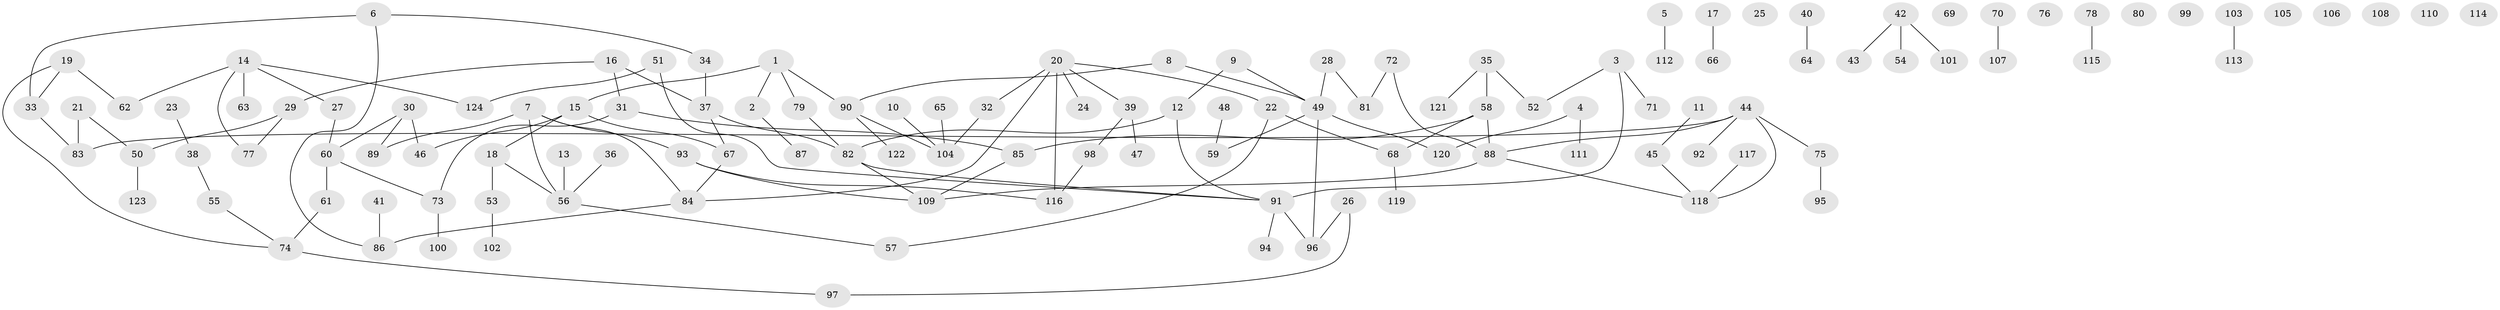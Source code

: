 // coarse degree distribution, {4: 0.12345679012345678, 2: 0.20987654320987653, 3: 0.14814814814814814, 1: 0.24691358024691357, 0: 0.1728395061728395, 5: 0.06172839506172839, 7: 0.012345679012345678, 6: 0.024691358024691357}
// Generated by graph-tools (version 1.1) at 2025/23/03/03/25 07:23:25]
// undirected, 124 vertices, 132 edges
graph export_dot {
graph [start="1"]
  node [color=gray90,style=filled];
  1;
  2;
  3;
  4;
  5;
  6;
  7;
  8;
  9;
  10;
  11;
  12;
  13;
  14;
  15;
  16;
  17;
  18;
  19;
  20;
  21;
  22;
  23;
  24;
  25;
  26;
  27;
  28;
  29;
  30;
  31;
  32;
  33;
  34;
  35;
  36;
  37;
  38;
  39;
  40;
  41;
  42;
  43;
  44;
  45;
  46;
  47;
  48;
  49;
  50;
  51;
  52;
  53;
  54;
  55;
  56;
  57;
  58;
  59;
  60;
  61;
  62;
  63;
  64;
  65;
  66;
  67;
  68;
  69;
  70;
  71;
  72;
  73;
  74;
  75;
  76;
  77;
  78;
  79;
  80;
  81;
  82;
  83;
  84;
  85;
  86;
  87;
  88;
  89;
  90;
  91;
  92;
  93;
  94;
  95;
  96;
  97;
  98;
  99;
  100;
  101;
  102;
  103;
  104;
  105;
  106;
  107;
  108;
  109;
  110;
  111;
  112;
  113;
  114;
  115;
  116;
  117;
  118;
  119;
  120;
  121;
  122;
  123;
  124;
  1 -- 2;
  1 -- 15;
  1 -- 79;
  1 -- 90;
  2 -- 87;
  3 -- 52;
  3 -- 71;
  3 -- 91;
  4 -- 111;
  4 -- 120;
  5 -- 112;
  6 -- 33;
  6 -- 34;
  6 -- 86;
  7 -- 56;
  7 -- 84;
  7 -- 89;
  7 -- 93;
  8 -- 49;
  8 -- 90;
  9 -- 12;
  9 -- 49;
  10 -- 104;
  11 -- 45;
  12 -- 82;
  12 -- 91;
  13 -- 56;
  14 -- 27;
  14 -- 62;
  14 -- 63;
  14 -- 77;
  14 -- 124;
  15 -- 18;
  15 -- 46;
  15 -- 67;
  16 -- 29;
  16 -- 31;
  16 -- 37;
  17 -- 66;
  18 -- 53;
  18 -- 56;
  19 -- 33;
  19 -- 62;
  19 -- 74;
  20 -- 22;
  20 -- 24;
  20 -- 32;
  20 -- 39;
  20 -- 84;
  20 -- 116;
  21 -- 50;
  21 -- 83;
  22 -- 57;
  22 -- 68;
  23 -- 38;
  26 -- 96;
  26 -- 97;
  27 -- 60;
  28 -- 49;
  28 -- 81;
  29 -- 50;
  29 -- 77;
  30 -- 46;
  30 -- 60;
  30 -- 89;
  31 -- 73;
  31 -- 85;
  32 -- 104;
  33 -- 83;
  34 -- 37;
  35 -- 52;
  35 -- 58;
  35 -- 121;
  36 -- 56;
  37 -- 67;
  37 -- 82;
  38 -- 55;
  39 -- 47;
  39 -- 98;
  40 -- 64;
  41 -- 86;
  42 -- 43;
  42 -- 54;
  42 -- 101;
  44 -- 75;
  44 -- 83;
  44 -- 88;
  44 -- 92;
  44 -- 118;
  45 -- 118;
  48 -- 59;
  49 -- 59;
  49 -- 96;
  49 -- 120;
  50 -- 123;
  51 -- 91;
  51 -- 124;
  53 -- 102;
  55 -- 74;
  56 -- 57;
  58 -- 68;
  58 -- 85;
  58 -- 88;
  60 -- 61;
  60 -- 73;
  61 -- 74;
  65 -- 104;
  67 -- 84;
  68 -- 119;
  70 -- 107;
  72 -- 81;
  72 -- 88;
  73 -- 100;
  74 -- 97;
  75 -- 95;
  78 -- 115;
  79 -- 82;
  82 -- 91;
  82 -- 109;
  84 -- 86;
  85 -- 109;
  88 -- 109;
  88 -- 118;
  90 -- 104;
  90 -- 122;
  91 -- 94;
  91 -- 96;
  93 -- 109;
  93 -- 116;
  98 -- 116;
  103 -- 113;
  117 -- 118;
}
